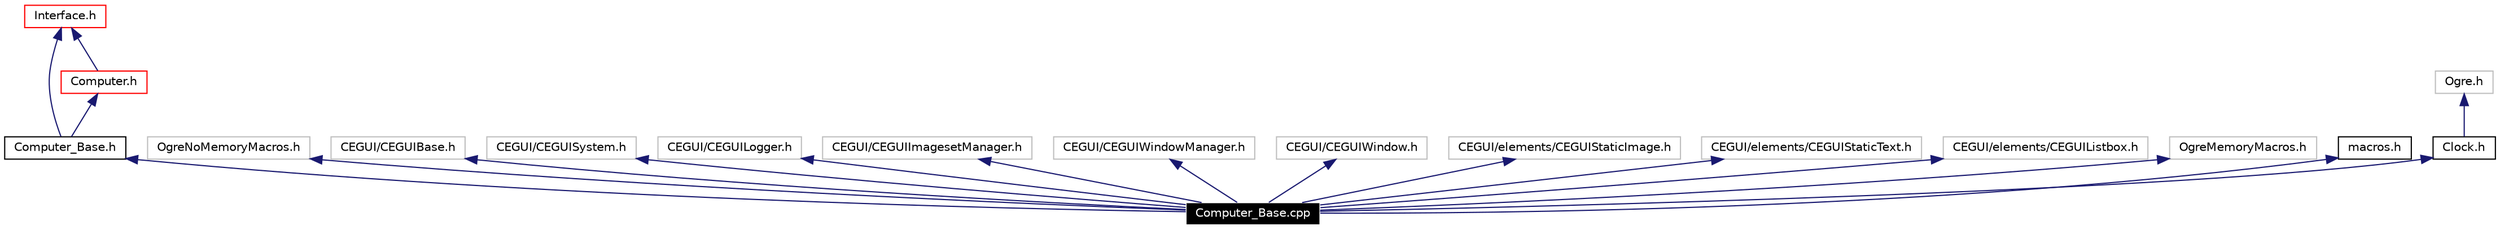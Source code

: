 digraph G
{
  edge [fontname="Helvetica",fontsize=10,labelfontname="Helvetica",labelfontsize=10];
  node [fontname="Helvetica",fontsize=10,shape=record];
  Node1 [label="Computer_Base.cpp",height=0.2,width=0.4,color="white", fillcolor="black", style="filled" fontcolor="white"];
  Node2 -> Node1 [dir=back,color="midnightblue",fontsize=10,style="solid",fontname="Helvetica"];
  Node2 [label="Computer_Base.h",height=0.2,width=0.4,color="black",URL="$_computer___base_8h.html"];
  Node3 -> Node2 [dir=back,color="midnightblue",fontsize=10,style="solid",fontname="Helvetica"];
  Node3 [label="Interface.h",height=0.2,width=0.4,color="red",URL="$_interface_8h.html"];
  Node4 -> Node2 [dir=back,color="midnightblue",fontsize=10,style="solid",fontname="Helvetica"];
  Node4 [label="Computer.h",height=0.2,width=0.4,color="red",URL="$_computer_8h.html"];
  Node3 -> Node4 [dir=back,color="midnightblue",fontsize=10,style="solid",fontname="Helvetica"];
  Node5 -> Node1 [dir=back,color="midnightblue",fontsize=10,style="solid",fontname="Helvetica"];
  Node5 [label="OgreNoMemoryMacros.h",height=0.2,width=0.4,color="grey75"];
  Node6 -> Node1 [dir=back,color="midnightblue",fontsize=10,style="solid",fontname="Helvetica"];
  Node6 [label="CEGUI/CEGUIBase.h",height=0.2,width=0.4,color="grey75"];
  Node7 -> Node1 [dir=back,color="midnightblue",fontsize=10,style="solid",fontname="Helvetica"];
  Node7 [label="CEGUI/CEGUISystem.h",height=0.2,width=0.4,color="grey75"];
  Node8 -> Node1 [dir=back,color="midnightblue",fontsize=10,style="solid",fontname="Helvetica"];
  Node8 [label="CEGUI/CEGUILogger.h",height=0.2,width=0.4,color="grey75"];
  Node9 -> Node1 [dir=back,color="midnightblue",fontsize=10,style="solid",fontname="Helvetica"];
  Node9 [label="CEGUI/CEGUIImagesetManager.h",height=0.2,width=0.4,color="grey75"];
  Node10 -> Node1 [dir=back,color="midnightblue",fontsize=10,style="solid",fontname="Helvetica"];
  Node10 [label="CEGUI/CEGUIWindowManager.h",height=0.2,width=0.4,color="grey75"];
  Node11 -> Node1 [dir=back,color="midnightblue",fontsize=10,style="solid",fontname="Helvetica"];
  Node11 [label="CEGUI/CEGUIWindow.h",height=0.2,width=0.4,color="grey75"];
  Node12 -> Node1 [dir=back,color="midnightblue",fontsize=10,style="solid",fontname="Helvetica"];
  Node12 [label="CEGUI/elements/CEGUIStaticImage.h",height=0.2,width=0.4,color="grey75"];
  Node13 -> Node1 [dir=back,color="midnightblue",fontsize=10,style="solid",fontname="Helvetica"];
  Node13 [label="CEGUI/elements/CEGUIStaticText.h",height=0.2,width=0.4,color="grey75"];
  Node14 -> Node1 [dir=back,color="midnightblue",fontsize=10,style="solid",fontname="Helvetica"];
  Node14 [label="CEGUI/elements/CEGUIListbox.h",height=0.2,width=0.4,color="grey75"];
  Node15 -> Node1 [dir=back,color="midnightblue",fontsize=10,style="solid",fontname="Helvetica"];
  Node15 [label="OgreMemoryMacros.h",height=0.2,width=0.4,color="grey75"];
  Node16 -> Node1 [dir=back,color="midnightblue",fontsize=10,style="solid",fontname="Helvetica"];
  Node16 [label="macros.h",height=0.2,width=0.4,color="black",URL="$_macros_8h.html"];
  Node17 -> Node1 [dir=back,color="midnightblue",fontsize=10,style="solid",fontname="Helvetica"];
  Node17 [label="Clock.h",height=0.2,width=0.4,color="black",URL="$_clock_8h.html"];
  Node18 -> Node17 [dir=back,color="midnightblue",fontsize=10,style="solid",fontname="Helvetica"];
  Node18 [label="Ogre.h",height=0.2,width=0.4,color="grey75"];
}
